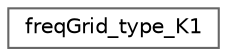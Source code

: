 digraph "Graphical Class Hierarchy"
{
 // INTERACTIVE_SVG=YES
 // LATEX_PDF_SIZE
  bgcolor="transparent";
  edge [fontname=Helvetica,fontsize=10,labelfontname=Helvetica,labelfontsize=10];
  node [fontname=Helvetica,fontsize=10,shape=box,height=0.2,width=0.4];
  rankdir="LR";
  Node0 [id="Node000000",label="freqGrid_type_K1",height=0.2,width=0.4,color="grey40", fillcolor="white", style="filled",URL="$d9/def/classfreqGrid__type__K1.html",tooltip=" "];
}
